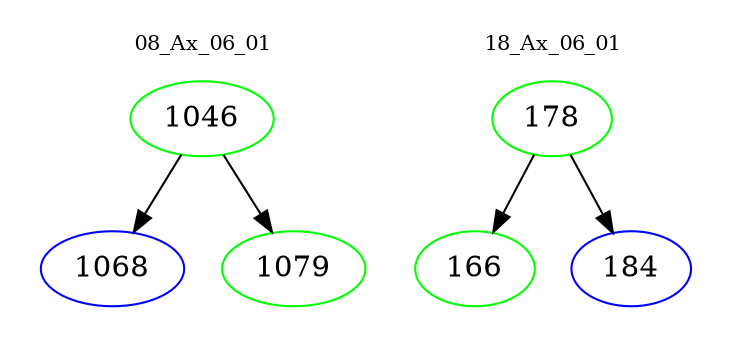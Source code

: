 digraph{
subgraph cluster_0 {
color = white
label = "08_Ax_06_01";
fontsize=10;
T0_1046 [label="1046", color="green"]
T0_1046 -> T0_1068 [color="black"]
T0_1068 [label="1068", color="blue"]
T0_1046 -> T0_1079 [color="black"]
T0_1079 [label="1079", color="green"]
}
subgraph cluster_1 {
color = white
label = "18_Ax_06_01";
fontsize=10;
T1_178 [label="178", color="green"]
T1_178 -> T1_166 [color="black"]
T1_166 [label="166", color="green"]
T1_178 -> T1_184 [color="black"]
T1_184 [label="184", color="blue"]
}
}
